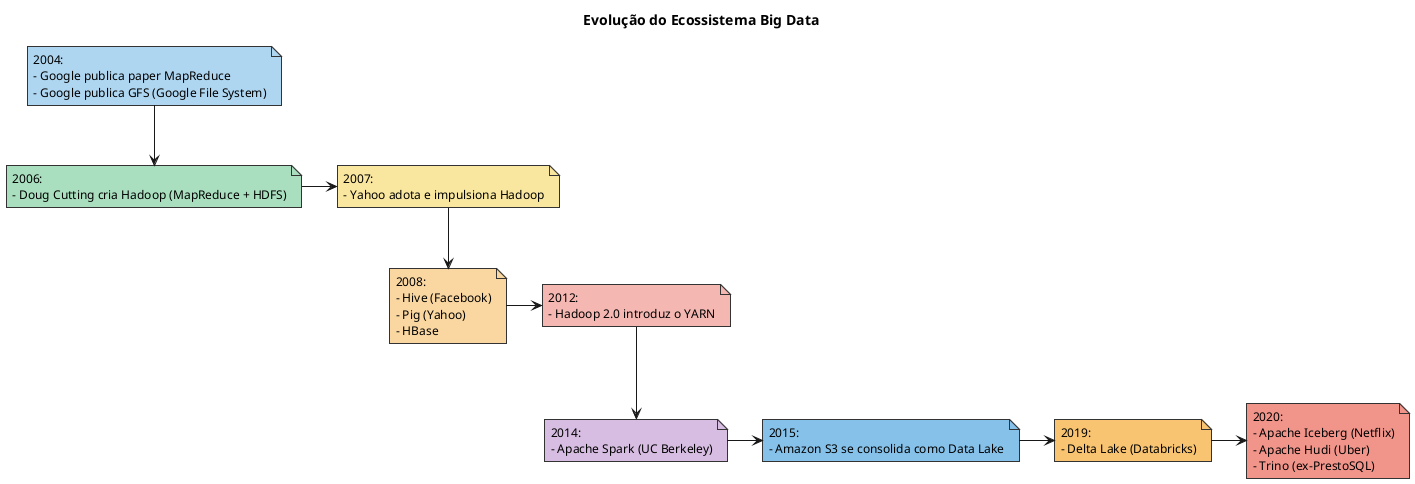 @startuml
title Evolução do Ecossistema Big Data

skinparam backgroundColor #FFFFFF
skinparam note {
  BorderColor #333333
  FontColor #000000
  FontSize 12
  FontName Arial
  BorderThickness 1
  RoundCorner 20
}

note as N2004 #AED6F1
2004:
- Google publica paper MapReduce
- Google publica GFS (Google File System)
end note

note as N2006 #A9DFBF
2006:
- Doug Cutting cria Hadoop (MapReduce + HDFS)
end note

note as N2007 #F9E79F
2007:
- Yahoo adota e impulsiona Hadoop
end note

note as N2008 #FAD7A0
2008:
- Hive (Facebook)
- Pig (Yahoo)
- HBase
end note

note as N2012 #F5B7B1
2012:
- Hadoop 2.0 introduz o YARN
end note

note as N2014 #D7BDE2
2014:
- Apache Spark (UC Berkeley)
end note

note as N2015 #85C1E9
2015:
- Amazon S3 se consolida como Data Lake
end note

note as N2019 #F8C471
2019:
- Delta Lake (Databricks)
end note

note as N2020 #F1948A
2020:
- Apache Iceberg (Netflix)
- Apache Hudi (Uber)
- Trino (ex-PrestoSQL)
end note

N2004 --> N2006
N2006 -> N2007
N2007 --> N2008
N2008 -> N2012
N2012 --> N2014
N2014 -> N2015
N2015 -> N2019
N2019 -> N2020
@enduml
